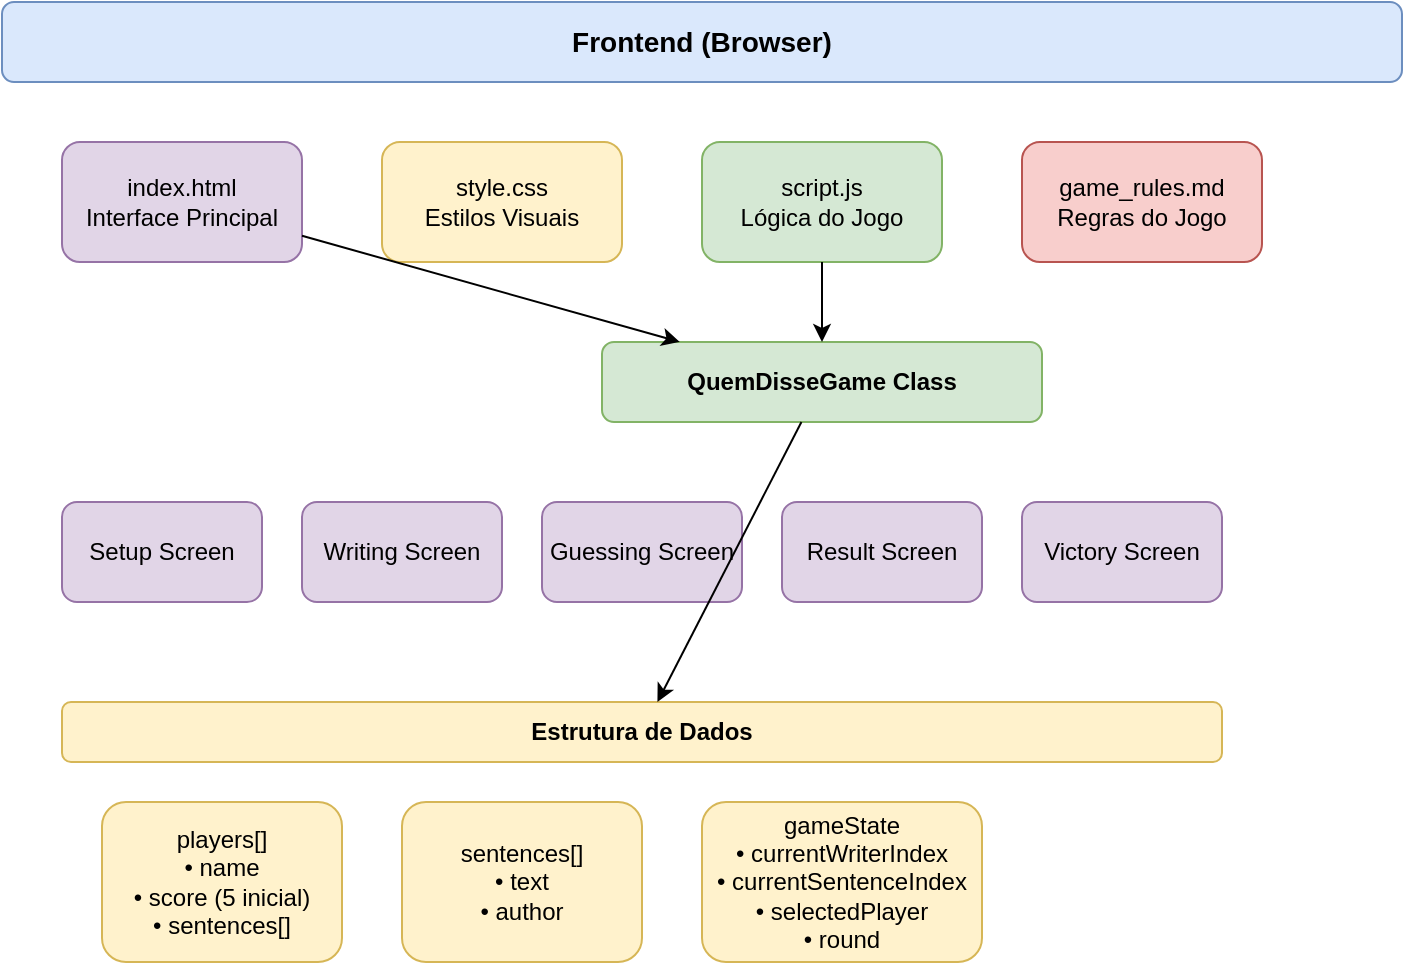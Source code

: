 <mxfile version="22.1.16" type="device">
  <diagram name="Arquitetura" id="architecture">
    <mxGraphModel dx="1422" dy="794" grid="1" gridSize="10" guides="1" tooltips="1" connect="1" arrows="1" fold="1" page="1" pageScale="1" pageWidth="827" pageHeight="1169" math="0" shadow="0">
      <root>
        <mxCell id="0" />
        <mxCell id="1" parent="0" />
        
        <!-- Frontend Layer -->
        <mxCell id="2" value="Frontend (Browser)" style="rounded=1;whiteSpace=wrap;html=1;fillColor=#dae8fc;strokeColor=#6c8ebf;fontSize=14;fontStyle=1" vertex="1" parent="1">
          <mxGeometry x="50" y="50" width="700" height="40" as="geometry" />
        </mxCell>
        
        <!-- HTML -->
        <mxCell id="3" value="index.html&#xa;Interface Principal" style="rounded=1;whiteSpace=wrap;html=1;fillColor=#e1d5e7;strokeColor=#9673a6;" vertex="1" parent="1">
          <mxGeometry x="80" y="120" width="120" height="60" as="geometry" />
        </mxCell>
        
        <!-- CSS -->
        <mxCell id="4" value="style.css&#xa;Estilos Visuais" style="rounded=1;whiteSpace=wrap;html=1;fillColor=#fff2cc;strokeColor=#d6b656;" vertex="1" parent="1">
          <mxGeometry x="240" y="120" width="120" height="60" as="geometry" />
        </mxCell>
        
        <!-- JavaScript -->
        <mxCell id="5" value="script.js&#xa;Lógica do Jogo" style="rounded=1;whiteSpace=wrap;html=1;fillColor=#d5e8d4;strokeColor=#82b366;" vertex="1" parent="1">
          <mxGeometry x="400" y="120" width="120" height="60" as="geometry" />
        </mxCell>
        
        <!-- Game Rules -->
        <mxCell id="6" value="game_rules.md&#xa;Regras do Jogo" style="rounded=1;whiteSpace=wrap;html=1;fillColor=#f8cecc;strokeColor=#b85450;" vertex="1" parent="1">
          <mxGeometry x="560" y="120" width="120" height="60" as="geometry" />
        </mxCell>
        
        <!-- Game Class -->
        <mxCell id="7" value="QuemDisseGame Class" style="rounded=1;whiteSpace=wrap;html=1;fillColor=#d5e8d4;strokeColor=#82b366;fontSize=12;fontStyle=1" vertex="1" parent="1">
          <mxGeometry x="350" y="220" width="220" height="40" as="geometry" />
        </mxCell>
        
        <!-- Game States -->
        <mxCell id="8" value="Setup Screen" style="rounded=1;whiteSpace=wrap;html=1;fillColor=#e1d5e7;strokeColor=#9673a6;" vertex="1" parent="1">
          <mxGeometry x="80" y="300" width="100" height="50" as="geometry" />
        </mxCell>
        
        <mxCell id="9" value="Writing Screen" style="rounded=1;whiteSpace=wrap;html=1;fillColor=#e1d5e7;strokeColor=#9673a6;" vertex="1" parent="1">
          <mxGeometry x="200" y="300" width="100" height="50" as="geometry" />
        </mxCell>
        
        <mxCell id="10" value="Guessing Screen" style="rounded=1;whiteSpace=wrap;html=1;fillColor=#e1d5e7;strokeColor=#9673a6;" vertex="1" parent="1">
          <mxGeometry x="320" y="300" width="100" height="50" as="geometry" />
        </mxCell>
        
        <mxCell id="11" value="Result Screen" style="rounded=1;whiteSpace=wrap;html=1;fillColor=#e1d5e7;strokeColor=#9673a6;" vertex="1" parent="1">
          <mxGeometry x="440" y="300" width="100" height="50" as="geometry" />
        </mxCell>
        
        <mxCell id="12" value="Victory Screen" style="rounded=1;whiteSpace=wrap;html=1;fillColor=#e1d5e7;strokeColor=#9673a6;" vertex="1" parent="1">
          <mxGeometry x="560" y="300" width="100" height="50" as="geometry" />
        </mxCell>
        
        <!-- Data Structure -->
        <mxCell id="13" value="Estrutura de Dados" style="rounded=1;whiteSpace=wrap;html=1;fillColor=#fff2cc;strokeColor=#d6b656;fontSize=12;fontStyle=1" vertex="1" parent="1">
          <mxGeometry x="80" y="400" width="580" height="30" as="geometry" />
        </mxCell>
        
        <mxCell id="14" value="players[]&#xa;• name&#xa;• score (5 inicial)&#xa;• sentences[]" style="rounded=1;whiteSpace=wrap;html=1;fillColor=#fff2cc;strokeColor=#d6b656;" vertex="1" parent="1">
          <mxGeometry x="100" y="450" width="120" height="80" as="geometry" />
        </mxCell>
        
        <mxCell id="15" value="sentences[]&#xa;• text&#xa;• author" style="rounded=1;whiteSpace=wrap;html=1;fillColor=#fff2cc;strokeColor=#d6b656;" vertex="1" parent="1">
          <mxGeometry x="250" y="450" width="120" height="80" as="geometry" />
        </mxCell>
        
        <mxCell id="16" value="gameState&#xa;• currentWriterIndex&#xa;• currentSentenceIndex&#xa;• selectedPlayer&#xa;• round" style="rounded=1;whiteSpace=wrap;html=1;fillColor=#fff2cc;strokeColor=#d6b656;" vertex="1" parent="1">
          <mxGeometry x="400" y="450" width="140" height="80" as="geometry" />
        </mxCell>
        
        <!-- Arrows -->
        <mxCell id="17" value="" style="endArrow=classic;html=1;rounded=0;" edge="1" parent="1" source="3" target="7">
          <mxGeometry width="50" height="50" relative="1" as="geometry">
            <mxPoint x="390" y="270" as="sourcePoint" />
            <mxPoint x="440" y="220" as="targetPoint" />
          </mxGeometry>
        </mxCell>
        
        <mxCell id="18" value="" style="endArrow=classic;html=1;rounded=0;" edge="1" parent="1" source="5" target="7">
          <mxGeometry width="50" height="50" relative="1" as="geometry">
            <mxPoint x="390" y="270" as="sourcePoint" />
            <mxPoint x="440" y="220" as="targetPoint" />
          </mxGeometry>
        </mxCell>
        
        <mxCell id="19" value="" style="endArrow=classic;html=1;rounded=0;" edge="1" parent="1" source="7" target="13">
          <mxGeometry width="50" height="50" relative="1" as="geometry">
            <mxPoint x="390" y="320" as="sourcePoint" />
            <mxPoint x="440" y="270" as="targetPoint" />
          </mxGeometry>
        </mxCell>
        
      </root>
    </mxGraphModel>
  </diagram>
</mxfile>